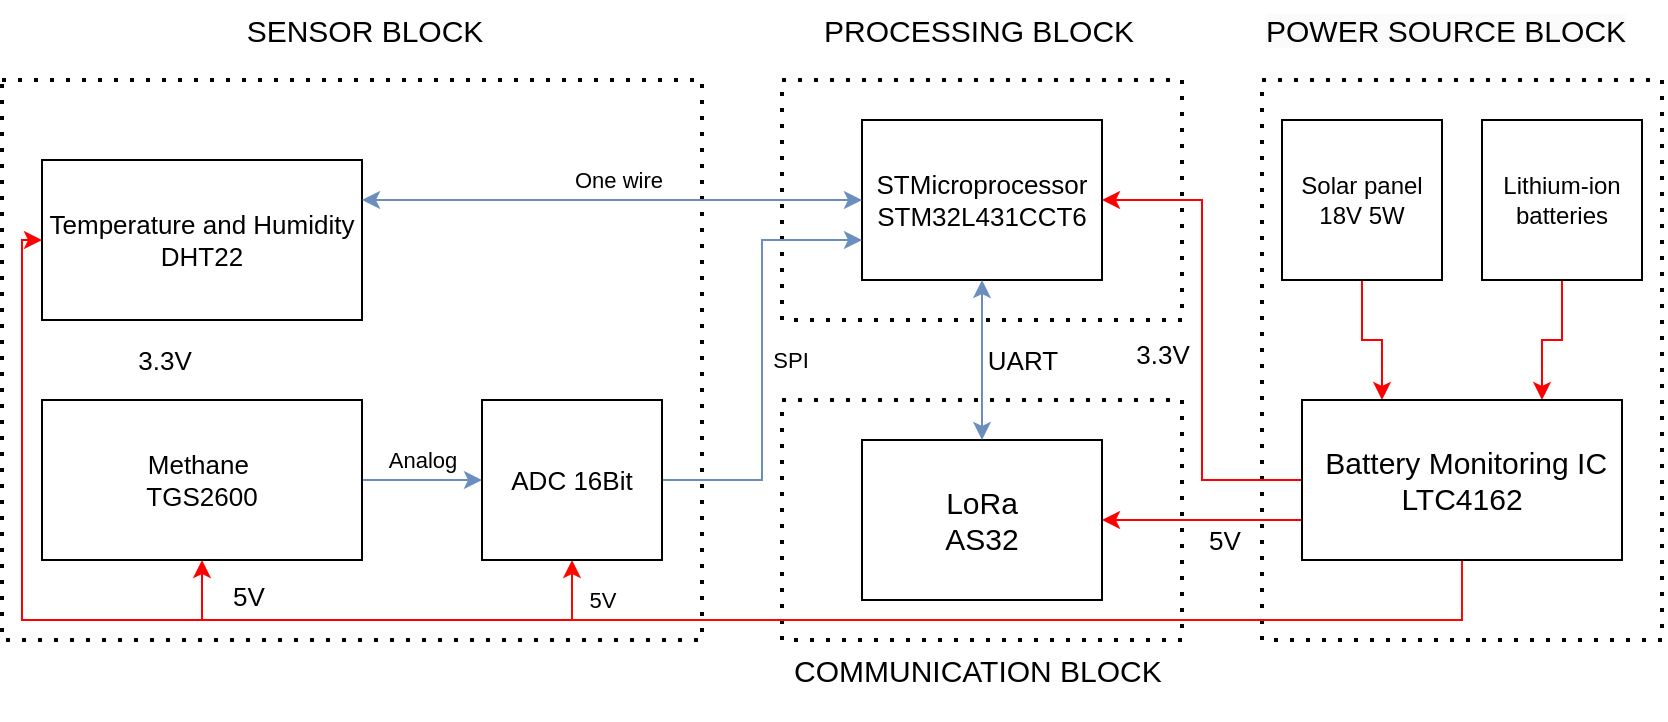 <mxfile version="24.7.7">
  <diagram name="Trang-1" id="wLLnCH-KNRTzPOLZWYIK">
    <mxGraphModel dx="1422" dy="351" grid="1" gridSize="10" guides="1" tooltips="1" connect="1" arrows="1" fold="1" page="1" pageScale="1" pageWidth="827" pageHeight="1169" math="0" shadow="0">
      <root>
        <mxCell id="0" />
        <mxCell id="1" parent="0" />
        <mxCell id="xp5RyCpLHhrMqk-tIYWW-1" value="" style="edgeStyle=orthogonalEdgeStyle;rounded=0;orthogonalLoop=1;jettySize=auto;html=1;entryX=0.25;entryY=0;entryDx=0;entryDy=0;strokeColor=#FF0000;" edge="1" parent="1" source="xp5RyCpLHhrMqk-tIYWW-2" target="xp5RyCpLHhrMqk-tIYWW-26">
          <mxGeometry relative="1" as="geometry" />
        </mxCell>
        <mxCell id="xp5RyCpLHhrMqk-tIYWW-2" value="&lt;font style=&quot;font-size: 12px;&quot;&gt;Solar panel 18V 5W&lt;/font&gt;" style="rounded=0;whiteSpace=wrap;html=1;" vertex="1" parent="1">
          <mxGeometry x="580" y="190" width="80" height="80" as="geometry" />
        </mxCell>
        <mxCell id="xp5RyCpLHhrMqk-tIYWW-35" value="Analog" style="edgeStyle=orthogonalEdgeStyle;rounded=0;orthogonalLoop=1;jettySize=auto;html=1;entryX=0;entryY=0.5;entryDx=0;entryDy=0;fillColor=#dae8fc;strokeColor=#6c8ebf;" edge="1" parent="1" source="xp5RyCpLHhrMqk-tIYWW-5" target="xp5RyCpLHhrMqk-tIYWW-32">
          <mxGeometry y="10" relative="1" as="geometry">
            <mxPoint x="130" y="310" as="targetPoint" />
            <mxPoint as="offset" />
          </mxGeometry>
        </mxCell>
        <mxCell id="xp5RyCpLHhrMqk-tIYWW-5" value="&lt;font style=&quot;font-size: 13px;&quot;&gt;Methane&amp;nbsp;&lt;/font&gt;&lt;div&gt;&lt;font style=&quot;font-size: 13px;&quot;&gt;TGS2600&lt;/font&gt;&lt;/div&gt;" style="whiteSpace=wrap;html=1;rounded=0;fontSize=11;" vertex="1" parent="1">
          <mxGeometry x="-40" y="330" width="160" height="80" as="geometry" />
        </mxCell>
        <mxCell id="xp5RyCpLHhrMqk-tIYWW-6" value="&lt;font style=&quot;font-size: 13px;&quot;&gt;STMicroprocessor&lt;/font&gt;&lt;div&gt;&lt;font style=&quot;font-size: 13px;&quot;&gt;STM32L431CCT6&lt;/font&gt;&lt;/div&gt;" style="whiteSpace=wrap;html=1;rounded=0;fontSize=11;" vertex="1" parent="1">
          <mxGeometry x="370" y="190" width="120" height="80" as="geometry" />
        </mxCell>
        <mxCell id="xp5RyCpLHhrMqk-tIYWW-7" value="&lt;div&gt;&lt;span style=&quot;font-size: 15px;&quot;&gt;LoRa&lt;/span&gt;&lt;/div&gt;&lt;div&gt;&lt;span style=&quot;font-size: 15px;&quot;&gt;AS32&lt;/span&gt;&lt;/div&gt;" style="whiteSpace=wrap;html=1;rounded=0;" vertex="1" parent="1">
          <mxGeometry x="370" y="350" width="120" height="80" as="geometry" />
        </mxCell>
        <mxCell id="xp5RyCpLHhrMqk-tIYWW-8" value="&lt;font style=&quot;font-size: 13px;&quot;&gt;Temperature and Humidity&lt;/font&gt;&lt;div style=&quot;&quot;&gt;&lt;span style=&quot;font-size: 13px;&quot;&gt;DHT22&lt;/span&gt;&lt;/div&gt;" style="whiteSpace=wrap;html=1;rounded=0;fontSize=11;" vertex="1" parent="1">
          <mxGeometry x="-40" y="210" width="160" height="80" as="geometry" />
        </mxCell>
        <mxCell id="xp5RyCpLHhrMqk-tIYWW-9" value="" style="endArrow=none;dashed=1;html=1;dashPattern=1 3;strokeWidth=2;rounded=0;" edge="1" parent="1">
          <mxGeometry width="50" height="50" relative="1" as="geometry">
            <mxPoint x="-60" y="170" as="sourcePoint" />
            <mxPoint x="-60" y="170" as="targetPoint" />
            <Array as="points">
              <mxPoint x="290" y="170" />
              <mxPoint x="290" y="450" />
              <mxPoint x="-60" y="450" />
            </Array>
          </mxGeometry>
        </mxCell>
        <mxCell id="xp5RyCpLHhrMqk-tIYWW-10" value="&lt;font style=&quot;font-size: 15px;&quot;&gt;SENSOR BLOCK&lt;/font&gt;" style="edgeLabel;html=1;align=center;verticalAlign=middle;resizable=0;points=[];" vertex="1" connectable="0" parent="xp5RyCpLHhrMqk-tIYWW-9">
          <mxGeometry x="-0.844" y="-1" relative="1" as="geometry">
            <mxPoint x="82" y="-26" as="offset" />
          </mxGeometry>
        </mxCell>
        <mxCell id="xp5RyCpLHhrMqk-tIYWW-11" value="&lt;div style=&quot;text-align: center;&quot;&gt;&lt;span style=&quot;background-color: initial; font-size: 15px;&quot;&gt;PROCESSING BLOCK&lt;/span&gt;&lt;/div&gt;" style="text;whiteSpace=wrap;html=1;" vertex="1" parent="1">
          <mxGeometry x="349" y="130" width="181" height="30" as="geometry" />
        </mxCell>
        <mxCell id="xp5RyCpLHhrMqk-tIYWW-12" value="&lt;div style=&quot;text-align: center;&quot;&gt;&lt;span style=&quot;background-color: initial; font-size: 15px;&quot;&gt;COMMUNICATION BLOCK&lt;/span&gt;&lt;/div&gt;" style="text;whiteSpace=wrap;html=1;" vertex="1" parent="1">
          <mxGeometry x="334" y="450" width="211" height="40" as="geometry" />
        </mxCell>
        <mxCell id="xp5RyCpLHhrMqk-tIYWW-13" value="" style="endArrow=none;dashed=1;html=1;dashPattern=1 3;strokeWidth=2;rounded=0;" edge="1" parent="1">
          <mxGeometry width="50" height="50" relative="1" as="geometry">
            <mxPoint x="330" y="170" as="sourcePoint" />
            <mxPoint x="330" y="170" as="targetPoint" />
            <Array as="points">
              <mxPoint x="530" y="170" />
              <mxPoint x="530" y="290" />
              <mxPoint x="330" y="290" />
            </Array>
          </mxGeometry>
        </mxCell>
        <mxCell id="xp5RyCpLHhrMqk-tIYWW-14" value="" style="endArrow=none;dashed=1;html=1;dashPattern=1 3;strokeWidth=2;rounded=0;" edge="1" parent="1">
          <mxGeometry width="50" height="50" relative="1" as="geometry">
            <mxPoint x="330" y="330" as="sourcePoint" />
            <mxPoint x="330" y="330" as="targetPoint" />
            <Array as="points">
              <mxPoint x="530" y="330" />
              <mxPoint x="530" y="450" />
              <mxPoint x="330" y="450" />
            </Array>
          </mxGeometry>
        </mxCell>
        <mxCell id="xp5RyCpLHhrMqk-tIYWW-15" value="" style="endArrow=none;dashed=1;html=1;dashPattern=1 3;strokeWidth=2;rounded=0;" edge="1" parent="1">
          <mxGeometry width="50" height="50" relative="1" as="geometry">
            <mxPoint x="570" y="170" as="sourcePoint" />
            <mxPoint x="570" y="170" as="targetPoint" />
            <Array as="points">
              <mxPoint x="770" y="170" />
              <mxPoint x="770" y="450" />
              <mxPoint x="570" y="450" />
            </Array>
          </mxGeometry>
        </mxCell>
        <mxCell id="xp5RyCpLHhrMqk-tIYWW-16" value="&lt;span style=&quot;color: rgb(0, 0, 0); font-family: Helvetica; font-size: 15px; font-style: normal; font-variant-ligatures: normal; font-variant-caps: normal; font-weight: 400; letter-spacing: normal; orphans: 2; text-align: center; text-indent: 0px; text-transform: none; widows: 2; word-spacing: 0px; -webkit-text-stroke-width: 0px; white-space: normal; background-color: rgb(251, 251, 251); text-decoration-thickness: initial; text-decoration-style: initial; text-decoration-color: initial; display: inline !important; float: none;&quot;&gt;POWER SOURCE BLOCK&lt;/span&gt;" style="text;whiteSpace=wrap;html=1;" vertex="1" parent="1">
          <mxGeometry x="570" y="130" width="190" height="40" as="geometry" />
        </mxCell>
        <mxCell id="xp5RyCpLHhrMqk-tIYWW-17" value="" style="edgeStyle=orthogonalEdgeStyle;rounded=0;orthogonalLoop=1;jettySize=auto;html=1;entryX=0.75;entryY=0;entryDx=0;entryDy=0;strokeColor=#FF0000;" edge="1" parent="1" source="xp5RyCpLHhrMqk-tIYWW-18" target="xp5RyCpLHhrMqk-tIYWW-26">
          <mxGeometry relative="1" as="geometry" />
        </mxCell>
        <mxCell id="xp5RyCpLHhrMqk-tIYWW-18" value="Lithium-ion batteries" style="rounded=0;whiteSpace=wrap;html=1;" vertex="1" parent="1">
          <mxGeometry x="680" y="190" width="80" height="80" as="geometry" />
        </mxCell>
        <mxCell id="xp5RyCpLHhrMqk-tIYWW-19" value="" style="edgeStyle=orthogonalEdgeStyle;rounded=0;orthogonalLoop=1;jettySize=auto;html=1;exitX=0;exitY=0.75;exitDx=0;exitDy=0;strokeColor=#FF0000;" edge="1" parent="1" source="xp5RyCpLHhrMqk-tIYWW-26" target="xp5RyCpLHhrMqk-tIYWW-7">
          <mxGeometry relative="1" as="geometry" />
        </mxCell>
        <mxCell id="xp5RyCpLHhrMqk-tIYWW-20" value="5V" style="edgeLabel;html=1;align=center;verticalAlign=middle;resizable=0;points=[];fontSize=13;" vertex="1" connectable="0" parent="xp5RyCpLHhrMqk-tIYWW-19">
          <mxGeometry x="-0.367" y="-2" relative="1" as="geometry">
            <mxPoint x="-8" y="12" as="offset" />
          </mxGeometry>
        </mxCell>
        <mxCell id="xp5RyCpLHhrMqk-tIYWW-21" style="edgeStyle=orthogonalEdgeStyle;rounded=0;orthogonalLoop=1;jettySize=auto;html=1;entryX=1;entryY=0.5;entryDx=0;entryDy=0;strokeColor=#FF0000;" edge="1" parent="1" source="xp5RyCpLHhrMqk-tIYWW-26" target="xp5RyCpLHhrMqk-tIYWW-6">
          <mxGeometry relative="1" as="geometry" />
        </mxCell>
        <mxCell id="xp5RyCpLHhrMqk-tIYWW-22" value="3.3V" style="edgeLabel;html=1;align=center;verticalAlign=middle;resizable=0;points=[];fontSize=13;" vertex="1" connectable="0" parent="xp5RyCpLHhrMqk-tIYWW-21">
          <mxGeometry x="-0.053" y="-1" relative="1" as="geometry">
            <mxPoint x="-21" as="offset" />
          </mxGeometry>
        </mxCell>
        <mxCell id="xp5RyCpLHhrMqk-tIYWW-23" style="edgeStyle=orthogonalEdgeStyle;rounded=0;orthogonalLoop=1;jettySize=auto;html=1;entryX=0.5;entryY=1;entryDx=0;entryDy=0;strokeColor=#FF0000;" edge="1" parent="1" source="xp5RyCpLHhrMqk-tIYWW-26" target="xp5RyCpLHhrMqk-tIYWW-5">
          <mxGeometry relative="1" as="geometry">
            <Array as="points">
              <mxPoint x="670" y="440" />
              <mxPoint x="40" y="440" />
            </Array>
          </mxGeometry>
        </mxCell>
        <mxCell id="xp5RyCpLHhrMqk-tIYWW-24" value="&lt;font style=&quot;font-size: 13px;&quot;&gt;3.3V&lt;/font&gt;" style="edgeLabel;html=1;align=center;verticalAlign=middle;resizable=0;points=[];" vertex="1" connectable="0" parent="xp5RyCpLHhrMqk-tIYWW-23">
          <mxGeometry x="-0.452" y="-2" relative="1" as="geometry">
            <mxPoint x="-490" y="-128" as="offset" />
          </mxGeometry>
        </mxCell>
        <mxCell id="xp5RyCpLHhrMqk-tIYWW-25" style="edgeStyle=orthogonalEdgeStyle;rounded=0;orthogonalLoop=1;jettySize=auto;html=1;entryX=0;entryY=0.5;entryDx=0;entryDy=0;strokeColor=#FF0000;" edge="1" parent="1" source="xp5RyCpLHhrMqk-tIYWW-26" target="xp5RyCpLHhrMqk-tIYWW-8">
          <mxGeometry relative="1" as="geometry">
            <Array as="points">
              <mxPoint x="670" y="440" />
              <mxPoint x="-50" y="440" />
              <mxPoint x="-50" y="250" />
            </Array>
          </mxGeometry>
        </mxCell>
        <mxCell id="xp5RyCpLHhrMqk-tIYWW-43" value="5V" style="edgeStyle=orthogonalEdgeStyle;rounded=0;orthogonalLoop=1;jettySize=auto;html=1;entryX=0.5;entryY=1;entryDx=0;entryDy=0;fillColor=#f8cecc;strokeColor=#ff0800;" edge="1" parent="1" source="xp5RyCpLHhrMqk-tIYWW-26" target="xp5RyCpLHhrMqk-tIYWW-32">
          <mxGeometry x="0.822" y="-10" relative="1" as="geometry">
            <Array as="points">
              <mxPoint x="670" y="440" />
              <mxPoint x="225" y="440" />
            </Array>
            <mxPoint as="offset" />
          </mxGeometry>
        </mxCell>
        <mxCell id="xp5RyCpLHhrMqk-tIYWW-26" value="&lt;span style=&quot;font-size: 15px;&quot;&gt;&amp;nbsp;Battery Monitoring IC LTC4162&lt;/span&gt;" style="whiteSpace=wrap;html=1;rounded=0;" vertex="1" parent="1">
          <mxGeometry x="590" y="330" width="160" height="80" as="geometry" />
        </mxCell>
        <mxCell id="xp5RyCpLHhrMqk-tIYWW-27" value="" style="endArrow=classic;startArrow=classic;html=1;rounded=0;entryX=0.5;entryY=1;entryDx=0;entryDy=0;exitX=0.5;exitY=0;exitDx=0;exitDy=0;fillColor=#dae8fc;strokeColor=#6c8ebf;" edge="1" parent="1" source="xp5RyCpLHhrMqk-tIYWW-7" target="xp5RyCpLHhrMqk-tIYWW-6">
          <mxGeometry width="50" height="50" relative="1" as="geometry">
            <mxPoint x="400" y="350" as="sourcePoint" />
            <mxPoint x="450" y="300" as="targetPoint" />
          </mxGeometry>
        </mxCell>
        <mxCell id="xp5RyCpLHhrMqk-tIYWW-28" value="&lt;font style=&quot;font-size: 13px;&quot;&gt;UART&lt;/font&gt;" style="edgeLabel;html=1;align=center;verticalAlign=middle;resizable=0;points=[];" vertex="1" connectable="0" parent="xp5RyCpLHhrMqk-tIYWW-27">
          <mxGeometry x="0.17" relative="1" as="geometry">
            <mxPoint x="20" y="7" as="offset" />
          </mxGeometry>
        </mxCell>
        <mxCell id="xp5RyCpLHhrMqk-tIYWW-29" value="" style="endArrow=classic;startArrow=classic;html=1;rounded=0;entryX=0;entryY=0.5;entryDx=0;entryDy=0;exitX=1;exitY=0.25;exitDx=0;exitDy=0;fillColor=#dae8fc;strokeColor=#6c8ebf;" edge="1" parent="1" source="xp5RyCpLHhrMqk-tIYWW-8" target="xp5RyCpLHhrMqk-tIYWW-6">
          <mxGeometry width="50" height="50" relative="1" as="geometry">
            <mxPoint x="440" y="360" as="sourcePoint" />
            <mxPoint x="440" y="280" as="targetPoint" />
            <Array as="points">
              <mxPoint x="320" y="230" />
            </Array>
          </mxGeometry>
        </mxCell>
        <mxCell id="xp5RyCpLHhrMqk-tIYWW-30" value="One wire" style="edgeLabel;html=1;align=center;verticalAlign=middle;resizable=0;points=[];" vertex="1" connectable="0" parent="xp5RyCpLHhrMqk-tIYWW-29">
          <mxGeometry x="0.17" relative="1" as="geometry">
            <mxPoint x="-19" y="-10" as="offset" />
          </mxGeometry>
        </mxCell>
        <mxCell id="xp5RyCpLHhrMqk-tIYWW-31" value="&lt;font style=&quot;font-size: 13px;&quot;&gt;5V&lt;/font&gt;" style="edgeLabel;html=1;align=center;verticalAlign=middle;resizable=0;points=[];" vertex="1" connectable="0" parent="1">
          <mxGeometry x="-20" y="310" as="geometry">
            <mxPoint x="83" y="118" as="offset" />
          </mxGeometry>
        </mxCell>
        <mxCell id="xp5RyCpLHhrMqk-tIYWW-41" style="edgeStyle=orthogonalEdgeStyle;rounded=0;orthogonalLoop=1;jettySize=auto;html=1;entryX=0;entryY=0.75;entryDx=0;entryDy=0;fillColor=#dae8fc;strokeColor=#6c8ebf;" edge="1" parent="1" source="xp5RyCpLHhrMqk-tIYWW-32" target="xp5RyCpLHhrMqk-tIYWW-6">
          <mxGeometry relative="1" as="geometry" />
        </mxCell>
        <mxCell id="xp5RyCpLHhrMqk-tIYWW-42" value="SPI" style="edgeLabel;html=1;align=center;verticalAlign=middle;resizable=0;points=[];" vertex="1" connectable="0" parent="xp5RyCpLHhrMqk-tIYWW-41">
          <mxGeometry x="-0.095" y="1" relative="1" as="geometry">
            <mxPoint x="15" y="-11" as="offset" />
          </mxGeometry>
        </mxCell>
        <mxCell id="xp5RyCpLHhrMqk-tIYWW-32" value="&lt;div&gt;&lt;font style=&quot;font-size: 13px;&quot;&gt;ADC 16Bit&lt;/font&gt;&lt;/div&gt;" style="whiteSpace=wrap;html=1;rounded=0;fontSize=11;" vertex="1" parent="1">
          <mxGeometry x="180" y="330" width="90" height="80" as="geometry" />
        </mxCell>
      </root>
    </mxGraphModel>
  </diagram>
</mxfile>
